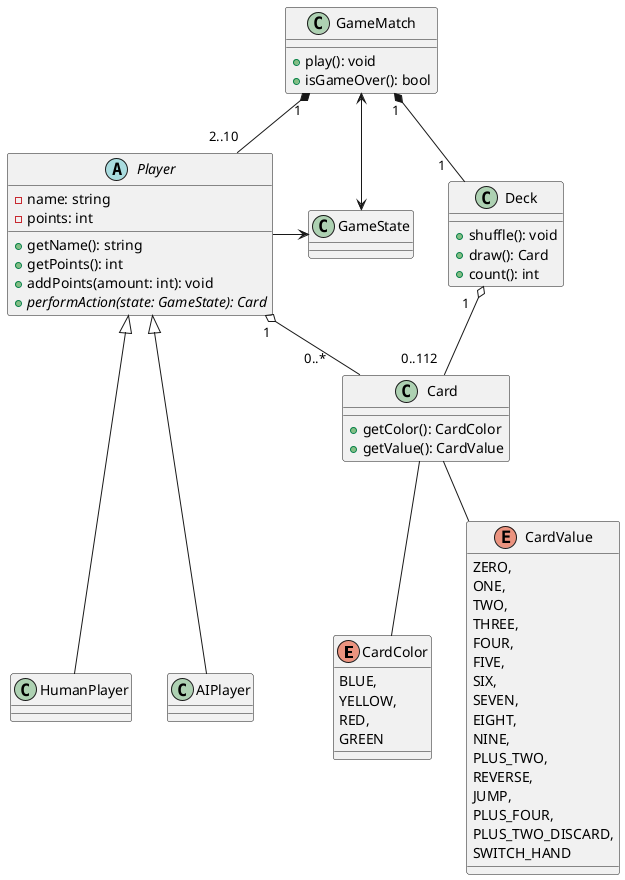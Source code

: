 @startuml
'https://plantuml.com/class-diagram

enum CardColor {
    BLUE,
    YELLOW,
    RED,
    GREEN
}

enum CardValue {
    ZERO,
    ONE,
    TWO,
    THREE,
    FOUR,
    FIVE,
    SIX,
    SEVEN,
    EIGHT,
    NINE,
    PLUS_TWO,
    REVERSE,
    JUMP,
    PLUS_FOUR,
    PLUS_TWO_DISCARD,
    SWITCH_HAND
}

class Card {
    + getColor(): CardColor
    + getValue(): CardValue
}

class Deck {

    + shuffle(): void
    + draw(): Card
    + count(): int
}

class GameMatch {
    + play(): void
    + isGameOver(): bool
}

class GameState {

}

abstract class Player {
    - name: string
    - points: int

    + getName(): string
    + getPoints(): int
    + addPoints(amount: int): void
    + {abstract} performAction(state: GameState): Card
}

Card  --  CardColor
Card  --  CardValue
Deck "1   " o-- "0..112  " Card
Player <|--- HumanPlayer
Player <|--- AIPlayer
Player "1  " o-- "0..*      " Card
Player -> GameState
GameMatch "1" *-- "2..10  " Player
GameMatch "1" *-- "1    " Deck
GameMatch <-> GameState

@enduml